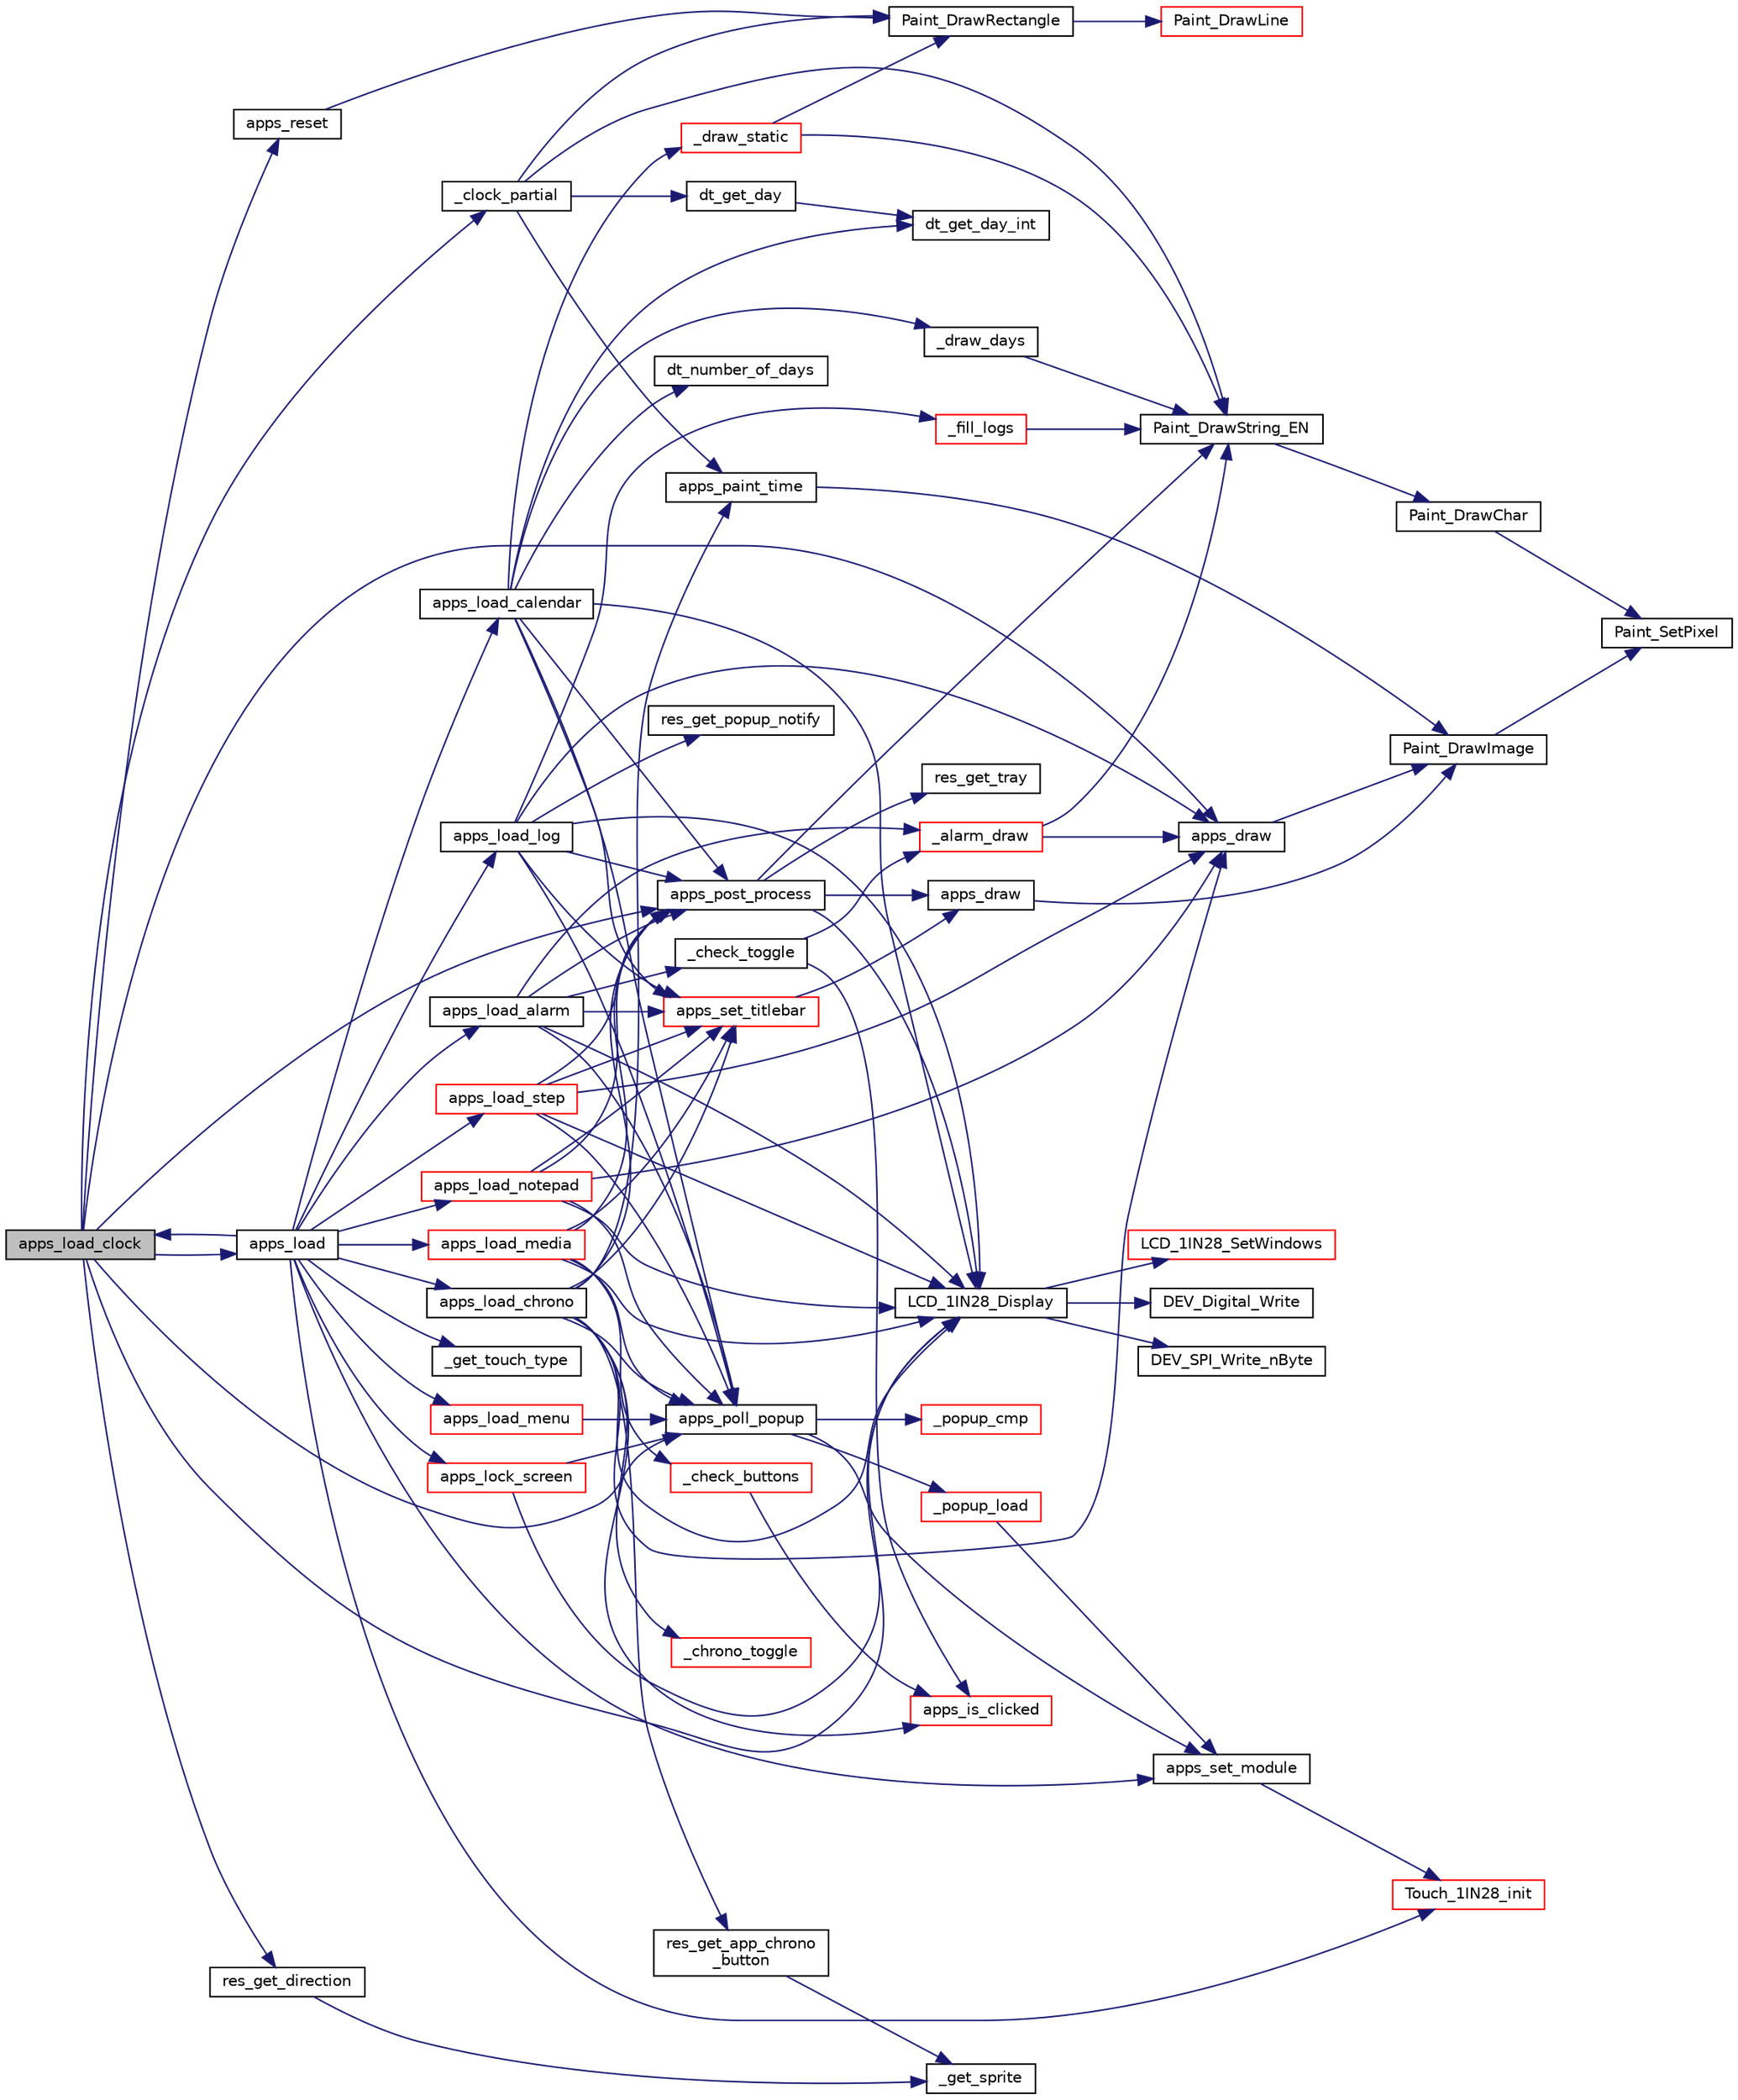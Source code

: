 digraph "apps_load_clock"
{
 // LATEX_PDF_SIZE
  bgcolor="transparent";
  edge [fontname="Helvetica",fontsize="10",labelfontname="Helvetica",labelfontsize="10"];
  node [fontname="Helvetica",fontsize="10",shape=record];
  rankdir="LR";
  Node1 [label="apps_load_clock",height=0.2,width=0.4,color="black", fillcolor="grey75", style="filled", fontcolor="black",tooltip=" "];
  Node1 -> Node2 [color="midnightblue",fontsize="10",style="solid",fontname="Helvetica"];
  Node2 [label="_clock_partial",height=0.2,width=0.4,color="black",URL="$clock_8c.html#ac0a0b43b98ceb343499e46fd614016c0",tooltip=" "];
  Node2 -> Node3 [color="midnightblue",fontsize="10",style="solid",fontname="Helvetica"];
  Node3 [label="apps_paint_time",height=0.2,width=0.4,color="black",URL="$apps_8h.html#aeb9a5f1ad6e54e82e33d46e47f9403e5",tooltip="UI Utilities."];
  Node3 -> Node4 [color="midnightblue",fontsize="10",style="solid",fontname="Helvetica"];
  Node4 [label="Paint_DrawImage",height=0.2,width=0.4,color="black",URL="$GUI__Paint_8c.html#ad0d9aff01666febe9f9436036f5e0c0c",tooltip=" "];
  Node4 -> Node5 [color="midnightblue",fontsize="10",style="solid",fontname="Helvetica"];
  Node5 [label="Paint_SetPixel",height=0.2,width=0.4,color="black",URL="$GUI__Paint_8c.html#a48f4f5f8b9b528f98d3ddb1c2e2e108f",tooltip="function: Draw Pixels parameter: Xpoint : At point X Ypoint : At point Y Color : Painted colors"];
  Node2 -> Node6 [color="midnightblue",fontsize="10",style="solid",fontname="Helvetica"];
  Node6 [label="dt_get_day",height=0.2,width=0.4,color="black",URL="$dates_8c.html#a886a0af61d634d4f7e2efb35776351fc",tooltip=" "];
  Node6 -> Node7 [color="midnightblue",fontsize="10",style="solid",fontname="Helvetica"];
  Node7 [label="dt_get_day_int",height=0.2,width=0.4,color="black",URL="$dates_8c.html#a93aab74711b7f6e861569b7b52af4ea7",tooltip=" "];
  Node2 -> Node8 [color="midnightblue",fontsize="10",style="solid",fontname="Helvetica"];
  Node8 [label="Paint_DrawRectangle",height=0.2,width=0.4,color="black",URL="$GUI__Paint_8c.html#a2c2ad0a6d3dccaeeed60fd3ef44c644c",tooltip="function: Draw a rectangle parameter: Xstart ：Rectangular Starting Xpoint point coordinates Ystart ：R..."];
  Node8 -> Node9 [color="midnightblue",fontsize="10",style="solid",fontname="Helvetica"];
  Node9 [label="Paint_DrawLine",height=0.2,width=0.4,color="red",URL="$GUI__Paint_8c.html#a3f3fab298d3efaa84f39253946ce1901",tooltip="function: Draw a line of arbitrary slope parameter: Xstart ：Starting Xpoint point coordinates Ystart ..."];
  Node2 -> Node11 [color="midnightblue",fontsize="10",style="solid",fontname="Helvetica"];
  Node11 [label="Paint_DrawString_EN",height=0.2,width=0.4,color="black",URL="$GUI__Paint_8c.html#aa9154b1fb7a40d79798eccbc51761925",tooltip="function: Display the string parameter: Xstart ：X coordinate Ystart ：Y coordinate pString ：The first ..."];
  Node11 -> Node12 [color="midnightblue",fontsize="10",style="solid",fontname="Helvetica"];
  Node12 [label="Paint_DrawChar",height=0.2,width=0.4,color="black",URL="$GUI__Paint_8c.html#a445504f3acd814f2c2dab209e8b7e26e",tooltip="function: Show English characters parameter: Xpoint ：X coordinate Ypoint ：Y coordinate Acsii_Char ：To..."];
  Node12 -> Node5 [color="midnightblue",fontsize="10",style="solid",fontname="Helvetica"];
  Node1 -> Node13 [color="midnightblue",fontsize="10",style="solid",fontname="Helvetica"];
  Node13 [label="apps_draw",height=0.2,width=0.4,color="black",URL="$apps_8h.html#a7a95cc0c9891f8f50a4ce8ff57820f0a",tooltip=" "];
  Node13 -> Node4 [color="midnightblue",fontsize="10",style="solid",fontname="Helvetica"];
  Node1 -> Node14 [color="midnightblue",fontsize="10",style="solid",fontname="Helvetica"];
  Node14 [label="apps_load",height=0.2,width=0.4,color="black",URL="$apps_8h.html#aa284481cc7f5081845858da0d94b6d51",tooltip=" "];
  Node14 -> Node15 [color="midnightblue",fontsize="10",style="solid",fontname="Helvetica"];
  Node15 [label="_get_touch_type",height=0.2,width=0.4,color="black",URL="$wp__apps_2src_2menu_8c.html#a2db5c993091ad870b033d7ec40579386",tooltip=" "];
  Node14 -> Node16 [color="midnightblue",fontsize="10",style="solid",fontname="Helvetica"];
  Node16 [label="apps_load_alarm",height=0.2,width=0.4,color="black",URL="$wp__apps_2src_2menu_8c.html#af9a78992896684684f382836c8b93f58",tooltip=" "];
  Node16 -> Node17 [color="midnightblue",fontsize="10",style="solid",fontname="Helvetica"];
  Node17 [label="_alarm_draw",height=0.2,width=0.4,color="red",URL="$wp__apps_2src_2alarm_8c.html#aa68c4c768a30fa6f4f3a20081fdc68fa",tooltip=" "];
  Node17 -> Node13 [color="midnightblue",fontsize="10",style="solid",fontname="Helvetica"];
  Node17 -> Node11 [color="midnightblue",fontsize="10",style="solid",fontname="Helvetica"];
  Node16 -> Node20 [color="midnightblue",fontsize="10",style="solid",fontname="Helvetica"];
  Node20 [label="_check_toggle",height=0.2,width=0.4,color="black",URL="$wp__apps_2src_2alarm_8c.html#ad452292554306cf646fff12c725782b2",tooltip=" "];
  Node20 -> Node17 [color="midnightblue",fontsize="10",style="solid",fontname="Helvetica"];
  Node20 -> Node21 [color="midnightblue",fontsize="10",style="solid",fontname="Helvetica"];
  Node21 [label="apps_is_clicked",height=0.2,width=0.4,color="red",URL="$apps_8h.html#a1abcbacc22cadcf3a2b3440c226db607",tooltip="Returns whether the selected area has been clicked @x_start - starting position x @y_start - starting..."];
  Node16 -> Node23 [color="midnightblue",fontsize="10",style="solid",fontname="Helvetica"];
  Node23 [label="apps_poll_popup",height=0.2,width=0.4,color="black",URL="$apps_8h.html#ac7a73b284d976fb2cad1ef6a2c7a55c0",tooltip="Checks for new pop-up events."];
  Node23 -> Node24 [color="midnightblue",fontsize="10",style="solid",fontname="Helvetica"];
  Node24 [label="_popup_cmp",height=0.2,width=0.4,color="red",URL="$popup_8c.html#ada0053fdc0f26651744b5dba013a8f5a",tooltip=" "];
  Node23 -> Node26 [color="midnightblue",fontsize="10",style="solid",fontname="Helvetica"];
  Node26 [label="_popup_load",height=0.2,width=0.4,color="red",URL="$popup_8c.html#a22954eda0c75cb757cbcec2ade0404b0",tooltip=" "];
  Node26 -> Node29 [color="midnightblue",fontsize="10",style="solid",fontname="Helvetica"];
  Node29 [label="apps_set_module",height=0.2,width=0.4,color="black",URL="$apps_8h.html#aa913f70e04a02a5dfa81c8c91250d510",tooltip="Initializes the given module @screen_type - Type of the screen, if there is @popup_type - Type of the..."];
  Node29 -> Node30 [color="midnightblue",fontsize="10",style="solid",fontname="Helvetica"];
  Node30 [label="Touch_1IN28_init",height=0.2,width=0.4,color="red",URL="$Touch__1in28_8c.html#ae5ed301b9ca70a465a6c93d4c416fff2",tooltip="function : screen initialization 屏幕初始化 parameter:"];
  Node23 -> Node29 [color="midnightblue",fontsize="10",style="solid",fontname="Helvetica"];
  Node16 -> Node40 [color="midnightblue",fontsize="10",style="solid",fontname="Helvetica"];
  Node40 [label="apps_post_process",height=0.2,width=0.4,color="black",URL="$apps_8h.html#a329ee8032f9cc7781b49495819051695",tooltip="Retrieves the status from various sources and draws to the buffer @is_cb - Whether this function is c..."];
  Node40 -> Node41 [color="midnightblue",fontsize="10",style="solid",fontname="Helvetica"];
  Node41 [label="apps_draw",height=0.2,width=0.4,color="black",URL="$wp__apps_2src_2util_8c.html#a7a95cc0c9891f8f50a4ce8ff57820f0a",tooltip=" "];
  Node41 -> Node4 [color="midnightblue",fontsize="10",style="solid",fontname="Helvetica"];
  Node40 -> Node42 [color="midnightblue",fontsize="10",style="solid",fontname="Helvetica"];
  Node42 [label="LCD_1IN28_Display",height=0.2,width=0.4,color="black",URL="$LCD__1in28_8c.html#a620a570daf64d54494b768ac4707392c",tooltip="function : Sends the image buffer in RAM to displays parameter:"];
  Node42 -> Node35 [color="midnightblue",fontsize="10",style="solid",fontname="Helvetica"];
  Node35 [label="DEV_Digital_Write",height=0.2,width=0.4,color="black",URL="$DEV__Config_8c.html#a115bf3186fb590c5a9fa1bbfc2f38352",tooltip="GPIO read and write."];
  Node42 -> Node43 [color="midnightblue",fontsize="10",style="solid",fontname="Helvetica"];
  Node43 [label="DEV_SPI_Write_nByte",height=0.2,width=0.4,color="black",URL="$DEV__Config_8c.html#a92c541993a71ed8ecef5826ef58d13b9",tooltip=" "];
  Node42 -> Node44 [color="midnightblue",fontsize="10",style="solid",fontname="Helvetica"];
  Node44 [label="LCD_1IN28_SetWindows",height=0.2,width=0.4,color="red",URL="$LCD__1in28_8c.html#acd05edcea026ac08a178c1b0653e223d",tooltip="function: Sets the start position and size of the display area parameter: Xstart : X direction Start ..."];
  Node40 -> Node11 [color="midnightblue",fontsize="10",style="solid",fontname="Helvetica"];
  Node40 -> Node48 [color="midnightblue",fontsize="10",style="solid",fontname="Helvetica"];
  Node48 [label="res_get_tray",height=0.2,width=0.4,color="black",URL="$resources_8h.html#a96f0bcacffc0881a1a7bd6666fa7d60f",tooltip=" "];
  Node16 -> Node49 [color="midnightblue",fontsize="10",style="solid",fontname="Helvetica"];
  Node49 [label="apps_set_titlebar",height=0.2,width=0.4,color="red",URL="$apps_8h.html#ae0e0b39421fea8ca700d22ca1a2a3eeb",tooltip=" "];
  Node49 -> Node41 [color="midnightblue",fontsize="10",style="solid",fontname="Helvetica"];
  Node16 -> Node42 [color="midnightblue",fontsize="10",style="solid",fontname="Helvetica"];
  Node14 -> Node68 [color="midnightblue",fontsize="10",style="solid",fontname="Helvetica"];
  Node68 [label="apps_load_calendar",height=0.2,width=0.4,color="black",URL="$wp__apps_2src_2menu_8c.html#a0e4523a396a7aba4a279873c92c333ff",tooltip=" "];
  Node68 -> Node69 [color="midnightblue",fontsize="10",style="solid",fontname="Helvetica"];
  Node69 [label="_draw_days",height=0.2,width=0.4,color="black",URL="$calendar_8c.html#ab63ab2f4e3763ba811de66ccfab7f55c",tooltip=" "];
  Node69 -> Node11 [color="midnightblue",fontsize="10",style="solid",fontname="Helvetica"];
  Node68 -> Node70 [color="midnightblue",fontsize="10",style="solid",fontname="Helvetica"];
  Node70 [label="_draw_static",height=0.2,width=0.4,color="red",URL="$calendar_8c.html#a3160c3c96db4de3d2452e16d3a566a9f",tooltip=" "];
  Node70 -> Node8 [color="midnightblue",fontsize="10",style="solid",fontname="Helvetica"];
  Node70 -> Node11 [color="midnightblue",fontsize="10",style="solid",fontname="Helvetica"];
  Node68 -> Node23 [color="midnightblue",fontsize="10",style="solid",fontname="Helvetica"];
  Node68 -> Node40 [color="midnightblue",fontsize="10",style="solid",fontname="Helvetica"];
  Node68 -> Node49 [color="midnightblue",fontsize="10",style="solid",fontname="Helvetica"];
  Node68 -> Node7 [color="midnightblue",fontsize="10",style="solid",fontname="Helvetica"];
  Node68 -> Node71 [color="midnightblue",fontsize="10",style="solid",fontname="Helvetica"];
  Node71 [label="dt_number_of_days",height=0.2,width=0.4,color="black",URL="$dates_8c.html#a92c48b6464151256a09f8807efcf7bea",tooltip=" "];
  Node68 -> Node42 [color="midnightblue",fontsize="10",style="solid",fontname="Helvetica"];
  Node14 -> Node72 [color="midnightblue",fontsize="10",style="solid",fontname="Helvetica"];
  Node72 [label="apps_load_chrono",height=0.2,width=0.4,color="black",URL="$wp__apps_2src_2menu_8c.html#a836c2fc6f4b962a0ff50543b7012ff30",tooltip=" "];
  Node72 -> Node73 [color="midnightblue",fontsize="10",style="solid",fontname="Helvetica"];
  Node73 [label="_chrono_toggle",height=0.2,width=0.4,color="red",URL="$chrono_8c.html#a489227bd2e5415268ecbfe30062b3093",tooltip="Starts/cancels a Stopwatch _scr_chrono_cb event which periodically updates the timer."];
  Node72 -> Node13 [color="midnightblue",fontsize="10",style="solid",fontname="Helvetica"];
  Node72 -> Node21 [color="midnightblue",fontsize="10",style="solid",fontname="Helvetica"];
  Node72 -> Node3 [color="midnightblue",fontsize="10",style="solid",fontname="Helvetica"];
  Node72 -> Node23 [color="midnightblue",fontsize="10",style="solid",fontname="Helvetica"];
  Node72 -> Node40 [color="midnightblue",fontsize="10",style="solid",fontname="Helvetica"];
  Node72 -> Node49 [color="midnightblue",fontsize="10",style="solid",fontname="Helvetica"];
  Node72 -> Node42 [color="midnightblue",fontsize="10",style="solid",fontname="Helvetica"];
  Node72 -> Node75 [color="midnightblue",fontsize="10",style="solid",fontname="Helvetica"];
  Node75 [label="res_get_app_chrono\l_button",height=0.2,width=0.4,color="black",URL="$resources_8h.html#a48a24cacd57b8d491b572338253ea85b",tooltip=" "];
  Node75 -> Node19 [color="midnightblue",fontsize="10",style="solid",fontname="Helvetica"];
  Node19 [label="_get_sprite",height=0.2,width=0.4,color="black",URL="$resources_8c.html#a4447ecf8797c247da834a46d05641169",tooltip="Returns a reference to the index in the given resource."];
  Node14 -> Node1 [color="midnightblue",fontsize="10",style="solid",fontname="Helvetica"];
  Node14 -> Node76 [color="midnightblue",fontsize="10",style="solid",fontname="Helvetica"];
  Node76 [label="apps_load_log",height=0.2,width=0.4,color="black",URL="$wp__apps_2src_2menu_8c.html#a38dc48ad493a397ffc5b63fc742026ae",tooltip=" "];
  Node76 -> Node77 [color="midnightblue",fontsize="10",style="solid",fontname="Helvetica"];
  Node77 [label="_fill_logs",height=0.2,width=0.4,color="red",URL="$debugger_8c.html#a85f351bda992df619517f9706d8bc662",tooltip=" "];
  Node77 -> Node11 [color="midnightblue",fontsize="10",style="solid",fontname="Helvetica"];
  Node76 -> Node13 [color="midnightblue",fontsize="10",style="solid",fontname="Helvetica"];
  Node76 -> Node23 [color="midnightblue",fontsize="10",style="solid",fontname="Helvetica"];
  Node76 -> Node40 [color="midnightblue",fontsize="10",style="solid",fontname="Helvetica"];
  Node76 -> Node49 [color="midnightblue",fontsize="10",style="solid",fontname="Helvetica"];
  Node76 -> Node42 [color="midnightblue",fontsize="10",style="solid",fontname="Helvetica"];
  Node76 -> Node65 [color="midnightblue",fontsize="10",style="solid",fontname="Helvetica"];
  Node65 [label="res_get_popup_notify",height=0.2,width=0.4,color="black",URL="$resources_8h.html#a2db2d5009288e921cfbec3541fca5fad",tooltip=" "];
  Node14 -> Node78 [color="midnightblue",fontsize="10",style="solid",fontname="Helvetica"];
  Node78 [label="apps_load_media",height=0.2,width=0.4,color="red",URL="$wp__apps_2src_2menu_8c.html#a5c930918739e279079ec0940e36e8588",tooltip=" "];
  Node78 -> Node79 [color="midnightblue",fontsize="10",style="solid",fontname="Helvetica"];
  Node79 [label="_check_buttons",height=0.2,width=0.4,color="red",URL="$wp__apps_2src_2media_8c.html#a6843f703ac558843b4a9294fb5428098",tooltip=" "];
  Node79 -> Node21 [color="midnightblue",fontsize="10",style="solid",fontname="Helvetica"];
  Node78 -> Node23 [color="midnightblue",fontsize="10",style="solid",fontname="Helvetica"];
  Node78 -> Node40 [color="midnightblue",fontsize="10",style="solid",fontname="Helvetica"];
  Node78 -> Node49 [color="midnightblue",fontsize="10",style="solid",fontname="Helvetica"];
  Node78 -> Node42 [color="midnightblue",fontsize="10",style="solid",fontname="Helvetica"];
  Node14 -> Node82 [color="midnightblue",fontsize="10",style="solid",fontname="Helvetica"];
  Node82 [label="apps_load_menu",height=0.2,width=0.4,color="red",URL="$wp__apps_2src_2menu_8c.html#a058122d9c223c326e715a51692d922be",tooltip=" "];
  Node82 -> Node23 [color="midnightblue",fontsize="10",style="solid",fontname="Helvetica"];
  Node14 -> Node88 [color="midnightblue",fontsize="10",style="solid",fontname="Helvetica"];
  Node88 [label="apps_load_notepad",height=0.2,width=0.4,color="red",URL="$wp__apps_2src_2menu_8c.html#a54c1ec8891963e60e3716e6728f61291",tooltip=" "];
  Node88 -> Node13 [color="midnightblue",fontsize="10",style="solid",fontname="Helvetica"];
  Node88 -> Node23 [color="midnightblue",fontsize="10",style="solid",fontname="Helvetica"];
  Node88 -> Node40 [color="midnightblue",fontsize="10",style="solid",fontname="Helvetica"];
  Node88 -> Node49 [color="midnightblue",fontsize="10",style="solid",fontname="Helvetica"];
  Node88 -> Node42 [color="midnightblue",fontsize="10",style="solid",fontname="Helvetica"];
  Node14 -> Node93 [color="midnightblue",fontsize="10",style="solid",fontname="Helvetica"];
  Node93 [label="apps_load_step",height=0.2,width=0.4,color="red",URL="$wp__apps_2src_2menu_8c.html#af9beef752a3bd847ce74e5d318525f9f",tooltip=" "];
  Node93 -> Node13 [color="midnightblue",fontsize="10",style="solid",fontname="Helvetica"];
  Node93 -> Node23 [color="midnightblue",fontsize="10",style="solid",fontname="Helvetica"];
  Node93 -> Node40 [color="midnightblue",fontsize="10",style="solid",fontname="Helvetica"];
  Node93 -> Node49 [color="midnightblue",fontsize="10",style="solid",fontname="Helvetica"];
  Node93 -> Node42 [color="midnightblue",fontsize="10",style="solid",fontname="Helvetica"];
  Node14 -> Node96 [color="midnightblue",fontsize="10",style="solid",fontname="Helvetica"];
  Node96 [label="apps_lock_screen",height=0.2,width=0.4,color="red",URL="$wp__apps_2src_2menu_8c.html#ac9f194310b6e18cec3a1c8fcee119d20",tooltip=" "];
  Node96 -> Node23 [color="midnightblue",fontsize="10",style="solid",fontname="Helvetica"];
  Node96 -> Node42 [color="midnightblue",fontsize="10",style="solid",fontname="Helvetica"];
  Node14 -> Node29 [color="midnightblue",fontsize="10",style="solid",fontname="Helvetica"];
  Node14 -> Node30 [color="midnightblue",fontsize="10",style="solid",fontname="Helvetica"];
  Node1 -> Node23 [color="midnightblue",fontsize="10",style="solid",fontname="Helvetica"];
  Node1 -> Node40 [color="midnightblue",fontsize="10",style="solid",fontname="Helvetica"];
  Node1 -> Node84 [color="midnightblue",fontsize="10",style="solid",fontname="Helvetica"];
  Node84 [label="apps_reset",height=0.2,width=0.4,color="black",URL="$apps_8h.html#a943f1471b13bd65becbf3af2c02c4a82",tooltip=" "];
  Node84 -> Node8 [color="midnightblue",fontsize="10",style="solid",fontname="Helvetica"];
  Node1 -> Node42 [color="midnightblue",fontsize="10",style="solid",fontname="Helvetica"];
  Node1 -> Node85 [color="midnightblue",fontsize="10",style="solid",fontname="Helvetica"];
  Node85 [label="res_get_direction",height=0.2,width=0.4,color="black",URL="$resources_8h.html#a95003dd98836fc5519af367c1cf611ee",tooltip=" "];
  Node85 -> Node19 [color="midnightblue",fontsize="10",style="solid",fontname="Helvetica"];
}
